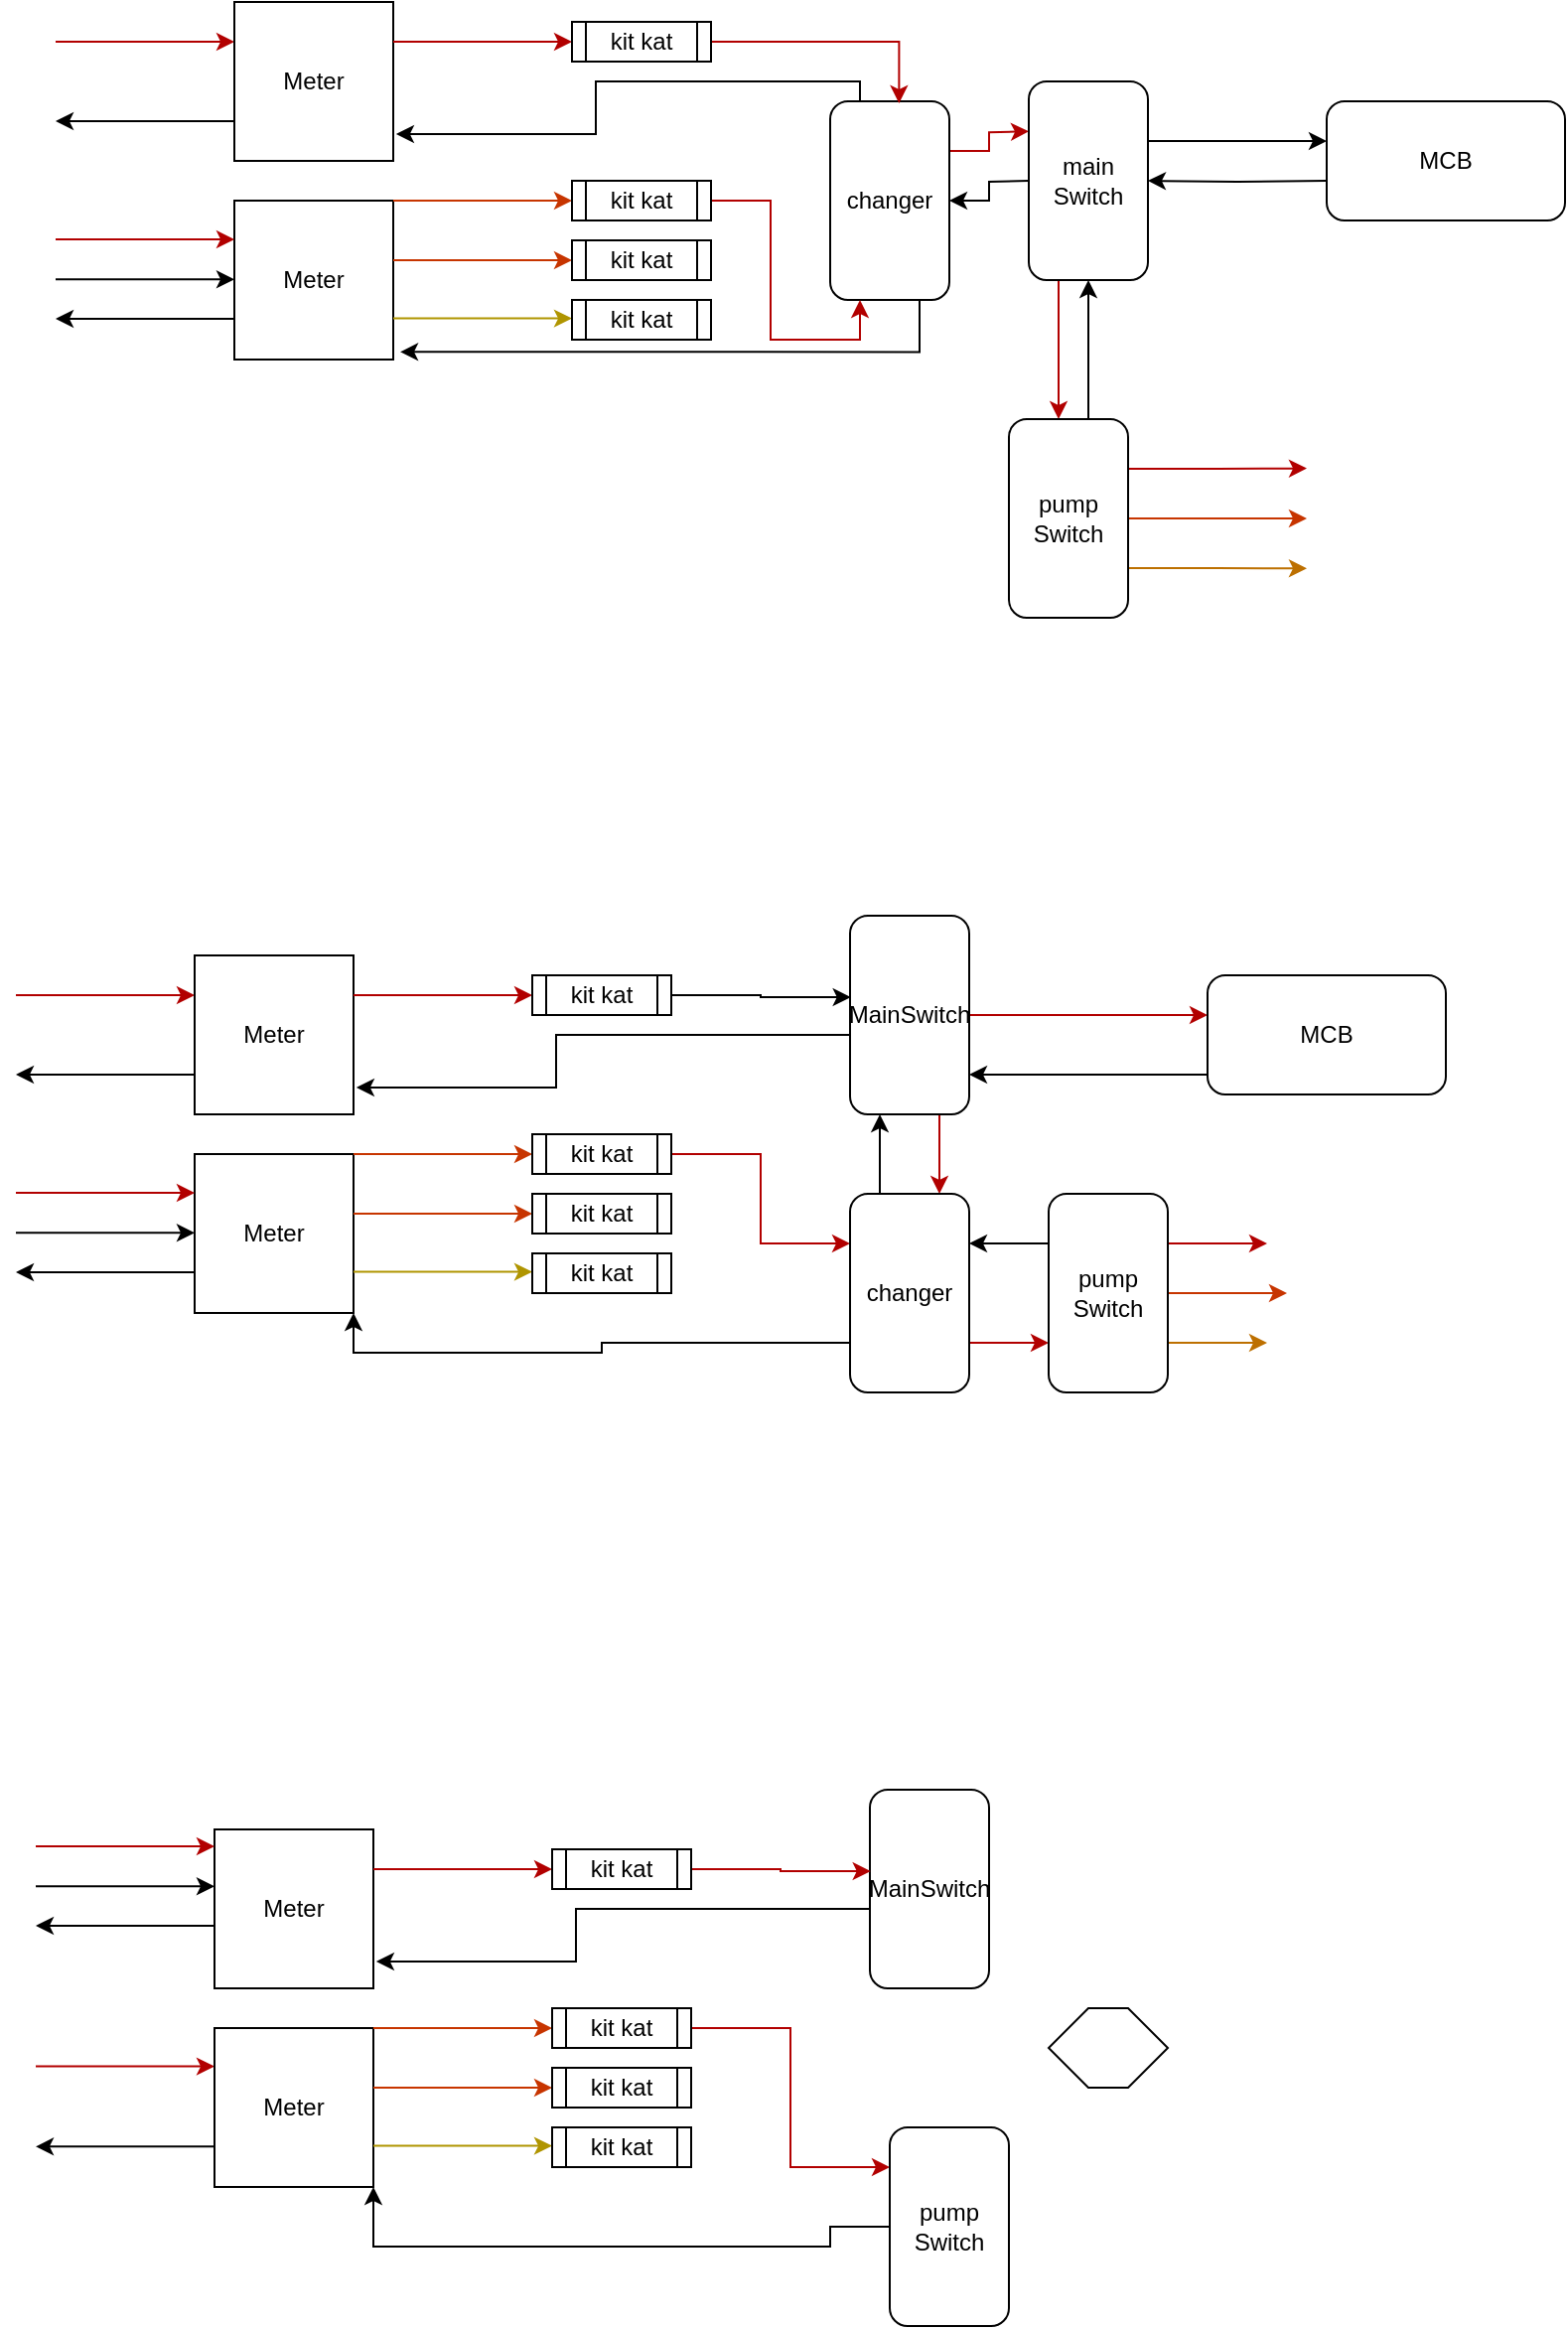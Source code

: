 <mxfile version="14.7.10" type="github">
  <diagram id="tEwjiB7kQ2oCe1XIUxjq" name="Page-1">
    <mxGraphModel dx="981" dy="519" grid="1" gridSize="10" guides="1" tooltips="1" connect="1" arrows="1" fold="1" page="1" pageScale="1" pageWidth="827" pageHeight="1169" math="0" shadow="0">
      <root>
        <mxCell id="0" />
        <mxCell id="1" parent="0" />
        <mxCell id="59ImfeG7UWyl2Eb4sFpq-1" value="" style="endArrow=classic;html=1;fillColor=#e51400;strokeColor=#B20000;" edge="1" parent="1">
          <mxGeometry width="50" height="50" relative="1" as="geometry">
            <mxPoint x="40" y="160" as="sourcePoint" />
            <mxPoint x="130" y="160" as="targetPoint" />
          </mxGeometry>
        </mxCell>
        <mxCell id="59ImfeG7UWyl2Eb4sFpq-2" value="" style="endArrow=classic;html=1;" edge="1" parent="1">
          <mxGeometry width="50" height="50" relative="1" as="geometry">
            <mxPoint x="130" y="200" as="sourcePoint" />
            <mxPoint x="40" y="200" as="targetPoint" />
          </mxGeometry>
        </mxCell>
        <mxCell id="59ImfeG7UWyl2Eb4sFpq-3" value="Meter" style="whiteSpace=wrap;html=1;aspect=fixed;" vertex="1" parent="1">
          <mxGeometry x="130" y="240" width="80" height="80" as="geometry" />
        </mxCell>
        <mxCell id="59ImfeG7UWyl2Eb4sFpq-4" value="Meter" style="whiteSpace=wrap;html=1;aspect=fixed;" vertex="1" parent="1">
          <mxGeometry x="130" y="140" width="80" height="80" as="geometry" />
        </mxCell>
        <mxCell id="59ImfeG7UWyl2Eb4sFpq-5" value="" style="endArrow=classic;html=1;fillColor=#e51400;strokeColor=#B20000;" edge="1" parent="1">
          <mxGeometry width="50" height="50" relative="1" as="geometry">
            <mxPoint x="40" y="259.5" as="sourcePoint" />
            <mxPoint x="130" y="259.5" as="targetPoint" />
          </mxGeometry>
        </mxCell>
        <mxCell id="59ImfeG7UWyl2Eb4sFpq-6" value="" style="endArrow=classic;html=1;" edge="1" parent="1">
          <mxGeometry width="50" height="50" relative="1" as="geometry">
            <mxPoint x="130" y="299.5" as="sourcePoint" />
            <mxPoint x="40" y="299.5" as="targetPoint" />
          </mxGeometry>
        </mxCell>
        <mxCell id="59ImfeG7UWyl2Eb4sFpq-7" value="" style="endArrow=classic;html=1;fillColor=#e51400;strokeColor=#B20000;" edge="1" parent="1">
          <mxGeometry width="50" height="50" relative="1" as="geometry">
            <mxPoint x="210" y="160" as="sourcePoint" />
            <mxPoint x="300" y="160" as="targetPoint" />
          </mxGeometry>
        </mxCell>
        <mxCell id="59ImfeG7UWyl2Eb4sFpq-10" value="" style="endArrow=classic;html=1;fillColor=#fa6800;strokeColor=#C73500;" edge="1" parent="1">
          <mxGeometry width="50" height="50" relative="1" as="geometry">
            <mxPoint x="210" y="270" as="sourcePoint" />
            <mxPoint x="300" y="270" as="targetPoint" />
          </mxGeometry>
        </mxCell>
        <mxCell id="59ImfeG7UWyl2Eb4sFpq-11" value="" style="endArrow=classic;html=1;fillColor=#e3c800;strokeColor=#B09500;" edge="1" parent="1">
          <mxGeometry width="50" height="50" relative="1" as="geometry">
            <mxPoint x="210" y="299.31" as="sourcePoint" />
            <mxPoint x="300" y="299.31" as="targetPoint" />
          </mxGeometry>
        </mxCell>
        <mxCell id="59ImfeG7UWyl2Eb4sFpq-30" value="" style="endArrow=classic;html=1;fillColor=#fa6800;strokeColor=#C73500;" edge="1" parent="1">
          <mxGeometry width="50" height="50" relative="1" as="geometry">
            <mxPoint x="210" y="240" as="sourcePoint" />
            <mxPoint x="300" y="240" as="targetPoint" />
          </mxGeometry>
        </mxCell>
        <mxCell id="59ImfeG7UWyl2Eb4sFpq-52" style="edgeStyle=orthogonalEdgeStyle;rounded=0;orthogonalLoop=1;jettySize=auto;html=1;exitX=0.75;exitY=1;exitDx=0;exitDy=0;entryX=1.044;entryY=0.952;entryDx=0;entryDy=0;entryPerimeter=0;" edge="1" parent="1" source="59ImfeG7UWyl2Eb4sFpq-34" target="59ImfeG7UWyl2Eb4sFpq-3">
          <mxGeometry relative="1" as="geometry" />
        </mxCell>
        <mxCell id="59ImfeG7UWyl2Eb4sFpq-53" style="edgeStyle=orthogonalEdgeStyle;rounded=0;orthogonalLoop=1;jettySize=auto;html=1;exitX=0.25;exitY=0;exitDx=0;exitDy=0;entryX=1.018;entryY=0.831;entryDx=0;entryDy=0;entryPerimeter=0;" edge="1" parent="1" source="59ImfeG7UWyl2Eb4sFpq-34" target="59ImfeG7UWyl2Eb4sFpq-4">
          <mxGeometry relative="1" as="geometry">
            <Array as="points">
              <mxPoint x="312" y="180" />
              <mxPoint x="312" y="207" />
            </Array>
          </mxGeometry>
        </mxCell>
        <mxCell id="59ImfeG7UWyl2Eb4sFpq-55" style="edgeStyle=orthogonalEdgeStyle;rounded=0;orthogonalLoop=1;jettySize=auto;html=1;exitX=1;exitY=0.25;exitDx=0;exitDy=0;fillColor=#e51400;strokeColor=#B20000;" edge="1" parent="1" source="59ImfeG7UWyl2Eb4sFpq-34">
          <mxGeometry relative="1" as="geometry">
            <mxPoint x="530" y="205.138" as="targetPoint" />
          </mxGeometry>
        </mxCell>
        <mxCell id="59ImfeG7UWyl2Eb4sFpq-56" style="edgeStyle=orthogonalEdgeStyle;rounded=0;orthogonalLoop=1;jettySize=auto;html=1;" edge="1" parent="1" target="59ImfeG7UWyl2Eb4sFpq-34">
          <mxGeometry relative="1" as="geometry">
            <mxPoint x="530" y="230" as="sourcePoint" />
          </mxGeometry>
        </mxCell>
        <mxCell id="59ImfeG7UWyl2Eb4sFpq-34" value="changer" style="rounded=1;whiteSpace=wrap;html=1;" vertex="1" parent="1">
          <mxGeometry x="430" y="190" width="60" height="100" as="geometry" />
        </mxCell>
        <mxCell id="59ImfeG7UWyl2Eb4sFpq-43" value="" style="endArrow=classic;html=1;" edge="1" parent="1">
          <mxGeometry width="50" height="50" relative="1" as="geometry">
            <mxPoint x="40.0" y="279.66" as="sourcePoint" />
            <mxPoint x="130" y="279.66" as="targetPoint" />
          </mxGeometry>
        </mxCell>
        <mxCell id="59ImfeG7UWyl2Eb4sFpq-50" style="edgeStyle=orthogonalEdgeStyle;rounded=0;orthogonalLoop=1;jettySize=auto;html=1;exitX=1;exitY=0.5;exitDx=0;exitDy=0;entryX=0.25;entryY=1;entryDx=0;entryDy=0;fillColor=#e51400;strokeColor=#B20000;" edge="1" parent="1" source="59ImfeG7UWyl2Eb4sFpq-44" target="59ImfeG7UWyl2Eb4sFpq-34">
          <mxGeometry relative="1" as="geometry" />
        </mxCell>
        <mxCell id="59ImfeG7UWyl2Eb4sFpq-44" value="kit kat" style="shape=process;whiteSpace=wrap;html=1;backgroundOutline=1;" vertex="1" parent="1">
          <mxGeometry x="300" y="230" width="70" height="20" as="geometry" />
        </mxCell>
        <mxCell id="59ImfeG7UWyl2Eb4sFpq-54" style="edgeStyle=orthogonalEdgeStyle;rounded=0;orthogonalLoop=1;jettySize=auto;html=1;exitX=1;exitY=0.5;exitDx=0;exitDy=0;entryX=0.578;entryY=0.01;entryDx=0;entryDy=0;entryPerimeter=0;fillColor=#e51400;strokeColor=#B20000;" edge="1" parent="1" source="59ImfeG7UWyl2Eb4sFpq-45" target="59ImfeG7UWyl2Eb4sFpq-34">
          <mxGeometry relative="1" as="geometry" />
        </mxCell>
        <mxCell id="59ImfeG7UWyl2Eb4sFpq-45" value="kit kat" style="shape=process;whiteSpace=wrap;html=1;backgroundOutline=1;" vertex="1" parent="1">
          <mxGeometry x="300" y="150" width="70" height="20" as="geometry" />
        </mxCell>
        <mxCell id="59ImfeG7UWyl2Eb4sFpq-46" value="kit kat" style="shape=process;whiteSpace=wrap;html=1;backgroundOutline=1;" vertex="1" parent="1">
          <mxGeometry x="300" y="290" width="70" height="20" as="geometry" />
        </mxCell>
        <mxCell id="59ImfeG7UWyl2Eb4sFpq-48" value="kit kat" style="shape=process;whiteSpace=wrap;html=1;backgroundOutline=1;" vertex="1" parent="1">
          <mxGeometry x="300" y="260" width="70" height="20" as="geometry" />
        </mxCell>
        <mxCell id="59ImfeG7UWyl2Eb4sFpq-58" style="edgeStyle=orthogonalEdgeStyle;rounded=0;orthogonalLoop=1;jettySize=auto;html=1;" edge="1" parent="1" source="59ImfeG7UWyl2Eb4sFpq-57">
          <mxGeometry relative="1" as="geometry">
            <mxPoint x="680" y="210" as="targetPoint" />
            <Array as="points">
              <mxPoint x="650" y="210" />
              <mxPoint x="650" y="210" />
            </Array>
          </mxGeometry>
        </mxCell>
        <mxCell id="59ImfeG7UWyl2Eb4sFpq-59" style="edgeStyle=orthogonalEdgeStyle;rounded=0;orthogonalLoop=1;jettySize=auto;html=1;" edge="1" parent="1" target="59ImfeG7UWyl2Eb4sFpq-57">
          <mxGeometry relative="1" as="geometry">
            <mxPoint x="680" y="230" as="sourcePoint" />
          </mxGeometry>
        </mxCell>
        <mxCell id="59ImfeG7UWyl2Eb4sFpq-60" style="edgeStyle=orthogonalEdgeStyle;rounded=0;orthogonalLoop=1;jettySize=auto;html=1;exitX=0.25;exitY=1;exitDx=0;exitDy=0;fillColor=#e51400;strokeColor=#B20000;" edge="1" parent="1" source="59ImfeG7UWyl2Eb4sFpq-57">
          <mxGeometry relative="1" as="geometry">
            <mxPoint x="545" y="350" as="targetPoint" />
          </mxGeometry>
        </mxCell>
        <mxCell id="59ImfeG7UWyl2Eb4sFpq-61" style="edgeStyle=orthogonalEdgeStyle;rounded=0;orthogonalLoop=1;jettySize=auto;html=1;" edge="1" parent="1" target="59ImfeG7UWyl2Eb4sFpq-57">
          <mxGeometry relative="1" as="geometry">
            <mxPoint x="560" y="350" as="sourcePoint" />
            <Array as="points">
              <mxPoint x="560" y="320" />
              <mxPoint x="560" y="320" />
            </Array>
          </mxGeometry>
        </mxCell>
        <mxCell id="59ImfeG7UWyl2Eb4sFpq-57" value="main Switch" style="rounded=1;whiteSpace=wrap;html=1;" vertex="1" parent="1">
          <mxGeometry x="530" y="180" width="60" height="100" as="geometry" />
        </mxCell>
        <mxCell id="59ImfeG7UWyl2Eb4sFpq-64" style="edgeStyle=orthogonalEdgeStyle;rounded=0;orthogonalLoop=1;jettySize=auto;html=1;exitX=1;exitY=0.25;exitDx=0;exitDy=0;fillColor=#e51400;strokeColor=#B20000;" edge="1" parent="1" source="59ImfeG7UWyl2Eb4sFpq-62">
          <mxGeometry relative="1" as="geometry">
            <mxPoint x="670" y="374.793" as="targetPoint" />
          </mxGeometry>
        </mxCell>
        <mxCell id="59ImfeG7UWyl2Eb4sFpq-65" style="edgeStyle=orthogonalEdgeStyle;rounded=0;orthogonalLoop=1;jettySize=auto;html=1;fillColor=#fa6800;strokeColor=#C73500;" edge="1" parent="1" source="59ImfeG7UWyl2Eb4sFpq-62">
          <mxGeometry relative="1" as="geometry">
            <mxPoint x="670" y="400" as="targetPoint" />
          </mxGeometry>
        </mxCell>
        <mxCell id="59ImfeG7UWyl2Eb4sFpq-66" style="edgeStyle=orthogonalEdgeStyle;rounded=0;orthogonalLoop=1;jettySize=auto;html=1;exitX=1;exitY=0.75;exitDx=0;exitDy=0;fillColor=#f0a30a;strokeColor=#BD7000;" edge="1" parent="1" source="59ImfeG7UWyl2Eb4sFpq-62">
          <mxGeometry relative="1" as="geometry">
            <mxPoint x="670" y="425.138" as="targetPoint" />
          </mxGeometry>
        </mxCell>
        <mxCell id="59ImfeG7UWyl2Eb4sFpq-62" value="pump Switch" style="rounded=1;whiteSpace=wrap;html=1;" vertex="1" parent="1">
          <mxGeometry x="520" y="350" width="60" height="100" as="geometry" />
        </mxCell>
        <mxCell id="59ImfeG7UWyl2Eb4sFpq-63" value="MCB" style="rounded=1;whiteSpace=wrap;html=1;" vertex="1" parent="1">
          <mxGeometry x="680" y="190" width="120" height="60" as="geometry" />
        </mxCell>
        <mxCell id="59ImfeG7UWyl2Eb4sFpq-68" value="" style="endArrow=classic;html=1;fillColor=#e51400;strokeColor=#B20000;" edge="1" parent="1">
          <mxGeometry width="50" height="50" relative="1" as="geometry">
            <mxPoint x="20.0" y="640" as="sourcePoint" />
            <mxPoint x="110" y="640" as="targetPoint" />
          </mxGeometry>
        </mxCell>
        <mxCell id="59ImfeG7UWyl2Eb4sFpq-69" value="" style="endArrow=classic;html=1;" edge="1" parent="1">
          <mxGeometry width="50" height="50" relative="1" as="geometry">
            <mxPoint x="110" y="680" as="sourcePoint" />
            <mxPoint x="20.0" y="680" as="targetPoint" />
          </mxGeometry>
        </mxCell>
        <mxCell id="59ImfeG7UWyl2Eb4sFpq-109" style="edgeStyle=orthogonalEdgeStyle;rounded=0;orthogonalLoop=1;jettySize=auto;html=1;exitX=0;exitY=0.75;exitDx=0;exitDy=0;entryX=1;entryY=1;entryDx=0;entryDy=0;" edge="1" parent="1" source="59ImfeG7UWyl2Eb4sFpq-94" target="59ImfeG7UWyl2Eb4sFpq-70">
          <mxGeometry relative="1" as="geometry" />
        </mxCell>
        <mxCell id="59ImfeG7UWyl2Eb4sFpq-70" value="Meter" style="whiteSpace=wrap;html=1;aspect=fixed;" vertex="1" parent="1">
          <mxGeometry x="110" y="720" width="80" height="80" as="geometry" />
        </mxCell>
        <mxCell id="59ImfeG7UWyl2Eb4sFpq-71" value="Meter" style="whiteSpace=wrap;html=1;aspect=fixed;" vertex="1" parent="1">
          <mxGeometry x="110" y="620" width="80" height="80" as="geometry" />
        </mxCell>
        <mxCell id="59ImfeG7UWyl2Eb4sFpq-72" value="" style="endArrow=classic;html=1;fillColor=#e51400;strokeColor=#B20000;" edge="1" parent="1">
          <mxGeometry width="50" height="50" relative="1" as="geometry">
            <mxPoint x="20.0" y="739.5" as="sourcePoint" />
            <mxPoint x="110" y="739.5" as="targetPoint" />
          </mxGeometry>
        </mxCell>
        <mxCell id="59ImfeG7UWyl2Eb4sFpq-73" value="" style="endArrow=classic;html=1;" edge="1" parent="1">
          <mxGeometry width="50" height="50" relative="1" as="geometry">
            <mxPoint x="110" y="779.5" as="sourcePoint" />
            <mxPoint x="20.0" y="779.5" as="targetPoint" />
          </mxGeometry>
        </mxCell>
        <mxCell id="59ImfeG7UWyl2Eb4sFpq-74" value="" style="endArrow=classic;html=1;fillColor=#e51400;strokeColor=#B20000;" edge="1" parent="1">
          <mxGeometry width="50" height="50" relative="1" as="geometry">
            <mxPoint x="190" y="640" as="sourcePoint" />
            <mxPoint x="280" y="640" as="targetPoint" />
          </mxGeometry>
        </mxCell>
        <mxCell id="59ImfeG7UWyl2Eb4sFpq-75" value="" style="endArrow=classic;html=1;fillColor=#fa6800;strokeColor=#C73500;" edge="1" parent="1">
          <mxGeometry width="50" height="50" relative="1" as="geometry">
            <mxPoint x="190" y="750" as="sourcePoint" />
            <mxPoint x="280" y="750" as="targetPoint" />
          </mxGeometry>
        </mxCell>
        <mxCell id="59ImfeG7UWyl2Eb4sFpq-76" value="" style="endArrow=classic;html=1;fillColor=#e3c800;strokeColor=#B09500;" edge="1" parent="1">
          <mxGeometry width="50" height="50" relative="1" as="geometry">
            <mxPoint x="190" y="779.31" as="sourcePoint" />
            <mxPoint x="280" y="779.31" as="targetPoint" />
          </mxGeometry>
        </mxCell>
        <mxCell id="59ImfeG7UWyl2Eb4sFpq-77" value="" style="endArrow=classic;html=1;fillColor=#fa6800;strokeColor=#C73500;" edge="1" parent="1">
          <mxGeometry width="50" height="50" relative="1" as="geometry">
            <mxPoint x="190" y="720" as="sourcePoint" />
            <mxPoint x="280" y="720" as="targetPoint" />
          </mxGeometry>
        </mxCell>
        <mxCell id="59ImfeG7UWyl2Eb4sFpq-79" style="edgeStyle=orthogonalEdgeStyle;rounded=0;orthogonalLoop=1;jettySize=auto;html=1;exitX=0.25;exitY=0;exitDx=0;exitDy=0;entryX=1.018;entryY=0.831;entryDx=0;entryDy=0;entryPerimeter=0;" edge="1" parent="1" source="59ImfeG7UWyl2Eb4sFpq-82" target="59ImfeG7UWyl2Eb4sFpq-71">
          <mxGeometry relative="1" as="geometry">
            <Array as="points">
              <mxPoint x="292" y="660" />
              <mxPoint x="292" y="687" />
            </Array>
          </mxGeometry>
        </mxCell>
        <mxCell id="59ImfeG7UWyl2Eb4sFpq-102" style="edgeStyle=orthogonalEdgeStyle;rounded=0;orthogonalLoop=1;jettySize=auto;html=1;fillColor=#e51400;strokeColor=#B20000;" edge="1" parent="1" source="59ImfeG7UWyl2Eb4sFpq-82" target="59ImfeG7UWyl2Eb4sFpq-99">
          <mxGeometry relative="1" as="geometry">
            <Array as="points">
              <mxPoint x="590" y="650" />
              <mxPoint x="590" y="650" />
            </Array>
          </mxGeometry>
        </mxCell>
        <mxCell id="59ImfeG7UWyl2Eb4sFpq-104" style="edgeStyle=orthogonalEdgeStyle;rounded=0;orthogonalLoop=1;jettySize=auto;html=1;exitX=0.75;exitY=1;exitDx=0;exitDy=0;entryX=0.75;entryY=0;entryDx=0;entryDy=0;fillColor=#e51400;strokeColor=#B20000;" edge="1" parent="1" source="59ImfeG7UWyl2Eb4sFpq-82" target="59ImfeG7UWyl2Eb4sFpq-94">
          <mxGeometry relative="1" as="geometry" />
        </mxCell>
        <mxCell id="59ImfeG7UWyl2Eb4sFpq-82" value="MainSwitch" style="rounded=1;whiteSpace=wrap;html=1;" vertex="1" parent="1">
          <mxGeometry x="440" y="600" width="60" height="100" as="geometry" />
        </mxCell>
        <mxCell id="59ImfeG7UWyl2Eb4sFpq-83" value="" style="endArrow=classic;html=1;" edge="1" parent="1">
          <mxGeometry width="50" height="50" relative="1" as="geometry">
            <mxPoint x="20.0" y="759.66" as="sourcePoint" />
            <mxPoint x="110" y="759.66" as="targetPoint" />
          </mxGeometry>
        </mxCell>
        <mxCell id="59ImfeG7UWyl2Eb4sFpq-108" style="edgeStyle=orthogonalEdgeStyle;rounded=0;orthogonalLoop=1;jettySize=auto;html=1;entryX=0;entryY=0.25;entryDx=0;entryDy=0;fillColor=#e51400;strokeColor=#B20000;" edge="1" parent="1" source="59ImfeG7UWyl2Eb4sFpq-85" target="59ImfeG7UWyl2Eb4sFpq-94">
          <mxGeometry relative="1" as="geometry" />
        </mxCell>
        <mxCell id="59ImfeG7UWyl2Eb4sFpq-85" value="kit kat" style="shape=process;whiteSpace=wrap;html=1;backgroundOutline=1;" vertex="1" parent="1">
          <mxGeometry x="280" y="710" width="70" height="20" as="geometry" />
        </mxCell>
        <mxCell id="59ImfeG7UWyl2Eb4sFpq-101" style="edgeStyle=orthogonalEdgeStyle;rounded=0;orthogonalLoop=1;jettySize=auto;html=1;entryX=0.006;entryY=0.41;entryDx=0;entryDy=0;entryPerimeter=0;" edge="1" parent="1" source="59ImfeG7UWyl2Eb4sFpq-87" target="59ImfeG7UWyl2Eb4sFpq-82">
          <mxGeometry relative="1" as="geometry" />
        </mxCell>
        <mxCell id="59ImfeG7UWyl2Eb4sFpq-87" value="kit kat" style="shape=process;whiteSpace=wrap;html=1;backgroundOutline=1;" vertex="1" parent="1">
          <mxGeometry x="280" y="630" width="70" height="20" as="geometry" />
        </mxCell>
        <mxCell id="59ImfeG7UWyl2Eb4sFpq-88" value="kit kat" style="shape=process;whiteSpace=wrap;html=1;backgroundOutline=1;" vertex="1" parent="1">
          <mxGeometry x="280" y="770" width="70" height="20" as="geometry" />
        </mxCell>
        <mxCell id="59ImfeG7UWyl2Eb4sFpq-89" value="kit kat" style="shape=process;whiteSpace=wrap;html=1;backgroundOutline=1;" vertex="1" parent="1">
          <mxGeometry x="280" y="740" width="70" height="20" as="geometry" />
        </mxCell>
        <mxCell id="59ImfeG7UWyl2Eb4sFpq-105" style="edgeStyle=orthogonalEdgeStyle;rounded=0;orthogonalLoop=1;jettySize=auto;html=1;exitX=0.25;exitY=0;exitDx=0;exitDy=0;entryX=0.25;entryY=1;entryDx=0;entryDy=0;" edge="1" parent="1" source="59ImfeG7UWyl2Eb4sFpq-94" target="59ImfeG7UWyl2Eb4sFpq-82">
          <mxGeometry relative="1" as="geometry" />
        </mxCell>
        <mxCell id="59ImfeG7UWyl2Eb4sFpq-107" style="edgeStyle=orthogonalEdgeStyle;rounded=0;orthogonalLoop=1;jettySize=auto;html=1;exitX=1;exitY=0.75;exitDx=0;exitDy=0;entryX=0;entryY=0.75;entryDx=0;entryDy=0;fillColor=#e51400;strokeColor=#B20000;" edge="1" parent="1" source="59ImfeG7UWyl2Eb4sFpq-94" target="59ImfeG7UWyl2Eb4sFpq-98">
          <mxGeometry relative="1" as="geometry" />
        </mxCell>
        <mxCell id="59ImfeG7UWyl2Eb4sFpq-94" value="changer" style="rounded=1;whiteSpace=wrap;html=1;" vertex="1" parent="1">
          <mxGeometry x="440" y="740" width="60" height="100" as="geometry" />
        </mxCell>
        <mxCell id="59ImfeG7UWyl2Eb4sFpq-95" style="edgeStyle=orthogonalEdgeStyle;rounded=0;orthogonalLoop=1;jettySize=auto;html=1;exitX=1;exitY=0.25;exitDx=0;exitDy=0;fillColor=#e51400;strokeColor=#B20000;" edge="1" parent="1" source="59ImfeG7UWyl2Eb4sFpq-98">
          <mxGeometry relative="1" as="geometry">
            <mxPoint x="650" y="765" as="targetPoint" />
          </mxGeometry>
        </mxCell>
        <mxCell id="59ImfeG7UWyl2Eb4sFpq-96" style="edgeStyle=orthogonalEdgeStyle;rounded=0;orthogonalLoop=1;jettySize=auto;html=1;fillColor=#fa6800;strokeColor=#C73500;" edge="1" parent="1" source="59ImfeG7UWyl2Eb4sFpq-98">
          <mxGeometry relative="1" as="geometry">
            <mxPoint x="660" y="790" as="targetPoint" />
          </mxGeometry>
        </mxCell>
        <mxCell id="59ImfeG7UWyl2Eb4sFpq-97" style="edgeStyle=orthogonalEdgeStyle;rounded=0;orthogonalLoop=1;jettySize=auto;html=1;exitX=1;exitY=0.75;exitDx=0;exitDy=0;fillColor=#f0a30a;strokeColor=#BD7000;" edge="1" parent="1" source="59ImfeG7UWyl2Eb4sFpq-98">
          <mxGeometry relative="1" as="geometry">
            <mxPoint x="650" y="815" as="targetPoint" />
          </mxGeometry>
        </mxCell>
        <mxCell id="59ImfeG7UWyl2Eb4sFpq-106" style="edgeStyle=orthogonalEdgeStyle;rounded=0;orthogonalLoop=1;jettySize=auto;html=1;exitX=0;exitY=0.25;exitDx=0;exitDy=0;entryX=1;entryY=0.25;entryDx=0;entryDy=0;" edge="1" parent="1" source="59ImfeG7UWyl2Eb4sFpq-98" target="59ImfeG7UWyl2Eb4sFpq-94">
          <mxGeometry relative="1" as="geometry" />
        </mxCell>
        <mxCell id="59ImfeG7UWyl2Eb4sFpq-98" value="pump Switch" style="rounded=1;whiteSpace=wrap;html=1;" vertex="1" parent="1">
          <mxGeometry x="540" y="740" width="60" height="100" as="geometry" />
        </mxCell>
        <mxCell id="59ImfeG7UWyl2Eb4sFpq-99" value="MCB" style="rounded=1;whiteSpace=wrap;html=1;" vertex="1" parent="1">
          <mxGeometry x="620" y="630" width="120" height="60" as="geometry" />
        </mxCell>
        <mxCell id="59ImfeG7UWyl2Eb4sFpq-103" style="edgeStyle=orthogonalEdgeStyle;rounded=0;orthogonalLoop=1;jettySize=auto;html=1;" edge="1" parent="1">
          <mxGeometry relative="1" as="geometry">
            <mxPoint x="620" y="680" as="sourcePoint" />
            <mxPoint x="500" y="680" as="targetPoint" />
          </mxGeometry>
        </mxCell>
        <mxCell id="59ImfeG7UWyl2Eb4sFpq-110" value="" style="endArrow=classic;html=1;fillColor=#e51400;strokeColor=#B20000;" edge="1" parent="1">
          <mxGeometry width="50" height="50" relative="1" as="geometry">
            <mxPoint x="30.0" y="1179.31" as="sourcePoint" />
            <mxPoint x="120" y="1179.31" as="targetPoint" />
          </mxGeometry>
        </mxCell>
        <mxCell id="59ImfeG7UWyl2Eb4sFpq-111" value="" style="endArrow=classic;html=1;" edge="1" parent="1">
          <mxGeometry width="50" height="50" relative="1" as="geometry">
            <mxPoint x="120" y="1219.66" as="sourcePoint" />
            <mxPoint x="30.0" y="1219.66" as="targetPoint" />
          </mxGeometry>
        </mxCell>
        <mxCell id="59ImfeG7UWyl2Eb4sFpq-113" value="Meter" style="whiteSpace=wrap;html=1;aspect=fixed;" vertex="1" parent="1">
          <mxGeometry x="120" y="1160" width="80" height="80" as="geometry" />
        </mxCell>
        <mxCell id="59ImfeG7UWyl2Eb4sFpq-114" value="Meter" style="whiteSpace=wrap;html=1;aspect=fixed;" vertex="1" parent="1">
          <mxGeometry x="120" y="1060" width="80" height="80" as="geometry" />
        </mxCell>
        <mxCell id="59ImfeG7UWyl2Eb4sFpq-115" value="" style="endArrow=classic;html=1;fillColor=#e51400;strokeColor=#B20000;" edge="1" parent="1">
          <mxGeometry width="50" height="50" relative="1" as="geometry">
            <mxPoint x="30.0" y="1068.5" as="sourcePoint" />
            <mxPoint x="120" y="1068.5" as="targetPoint" />
          </mxGeometry>
        </mxCell>
        <mxCell id="59ImfeG7UWyl2Eb4sFpq-116" value="" style="endArrow=classic;html=1;" edge="1" parent="1">
          <mxGeometry width="50" height="50" relative="1" as="geometry">
            <mxPoint x="120" y="1108.5" as="sourcePoint" />
            <mxPoint x="30.0" y="1108.5" as="targetPoint" />
          </mxGeometry>
        </mxCell>
        <mxCell id="59ImfeG7UWyl2Eb4sFpq-117" value="" style="endArrow=classic;html=1;fillColor=#e51400;strokeColor=#B20000;" edge="1" parent="1">
          <mxGeometry width="50" height="50" relative="1" as="geometry">
            <mxPoint x="200" y="1080" as="sourcePoint" />
            <mxPoint x="290" y="1080" as="targetPoint" />
          </mxGeometry>
        </mxCell>
        <mxCell id="59ImfeG7UWyl2Eb4sFpq-118" value="" style="endArrow=classic;html=1;fillColor=#fa6800;strokeColor=#C73500;" edge="1" parent="1">
          <mxGeometry width="50" height="50" relative="1" as="geometry">
            <mxPoint x="200" y="1190" as="sourcePoint" />
            <mxPoint x="290" y="1190" as="targetPoint" />
          </mxGeometry>
        </mxCell>
        <mxCell id="59ImfeG7UWyl2Eb4sFpq-119" value="" style="endArrow=classic;html=1;fillColor=#e3c800;strokeColor=#B09500;" edge="1" parent="1">
          <mxGeometry width="50" height="50" relative="1" as="geometry">
            <mxPoint x="200" y="1219.31" as="sourcePoint" />
            <mxPoint x="290" y="1219.31" as="targetPoint" />
          </mxGeometry>
        </mxCell>
        <mxCell id="59ImfeG7UWyl2Eb4sFpq-120" value="" style="endArrow=classic;html=1;fillColor=#fa6800;strokeColor=#C73500;" edge="1" parent="1">
          <mxGeometry width="50" height="50" relative="1" as="geometry">
            <mxPoint x="200" y="1160" as="sourcePoint" />
            <mxPoint x="290" y="1160" as="targetPoint" />
          </mxGeometry>
        </mxCell>
        <mxCell id="59ImfeG7UWyl2Eb4sFpq-121" style="edgeStyle=orthogonalEdgeStyle;rounded=0;orthogonalLoop=1;jettySize=auto;html=1;exitX=0.25;exitY=0;exitDx=0;exitDy=0;entryX=1.018;entryY=0.831;entryDx=0;entryDy=0;entryPerimeter=0;" edge="1" parent="1" source="59ImfeG7UWyl2Eb4sFpq-124" target="59ImfeG7UWyl2Eb4sFpq-114">
          <mxGeometry relative="1" as="geometry">
            <Array as="points">
              <mxPoint x="302" y="1100" />
              <mxPoint x="302" y="1127" />
            </Array>
          </mxGeometry>
        </mxCell>
        <mxCell id="59ImfeG7UWyl2Eb4sFpq-124" value="MainSwitch" style="rounded=1;whiteSpace=wrap;html=1;" vertex="1" parent="1">
          <mxGeometry x="450" y="1040" width="60" height="100" as="geometry" />
        </mxCell>
        <mxCell id="59ImfeG7UWyl2Eb4sFpq-125" value="" style="endArrow=classic;html=1;" edge="1" parent="1">
          <mxGeometry width="50" height="50" relative="1" as="geometry">
            <mxPoint x="30.0" y="1088.66" as="sourcePoint" />
            <mxPoint x="120" y="1088.66" as="targetPoint" />
          </mxGeometry>
        </mxCell>
        <mxCell id="59ImfeG7UWyl2Eb4sFpq-146" style="edgeStyle=orthogonalEdgeStyle;rounded=0;orthogonalLoop=1;jettySize=auto;html=1;entryX=0;entryY=0.2;entryDx=0;entryDy=0;entryPerimeter=0;fillColor=#e51400;strokeColor=#B20000;" edge="1" parent="1" source="59ImfeG7UWyl2Eb4sFpq-127" target="59ImfeG7UWyl2Eb4sFpq-139">
          <mxGeometry relative="1" as="geometry" />
        </mxCell>
        <mxCell id="59ImfeG7UWyl2Eb4sFpq-127" value="kit kat" style="shape=process;whiteSpace=wrap;html=1;backgroundOutline=1;" vertex="1" parent="1">
          <mxGeometry x="290" y="1150" width="70" height="20" as="geometry" />
        </mxCell>
        <mxCell id="59ImfeG7UWyl2Eb4sFpq-128" style="edgeStyle=orthogonalEdgeStyle;rounded=0;orthogonalLoop=1;jettySize=auto;html=1;entryX=0.006;entryY=0.41;entryDx=0;entryDy=0;entryPerimeter=0;fillColor=#e51400;strokeColor=#B20000;" edge="1" parent="1" source="59ImfeG7UWyl2Eb4sFpq-129" target="59ImfeG7UWyl2Eb4sFpq-124">
          <mxGeometry relative="1" as="geometry" />
        </mxCell>
        <mxCell id="59ImfeG7UWyl2Eb4sFpq-129" value="kit kat" style="shape=process;whiteSpace=wrap;html=1;backgroundOutline=1;" vertex="1" parent="1">
          <mxGeometry x="290" y="1070" width="70" height="20" as="geometry" />
        </mxCell>
        <mxCell id="59ImfeG7UWyl2Eb4sFpq-130" value="kit kat" style="shape=process;whiteSpace=wrap;html=1;backgroundOutline=1;" vertex="1" parent="1">
          <mxGeometry x="290" y="1210" width="70" height="20" as="geometry" />
        </mxCell>
        <mxCell id="59ImfeG7UWyl2Eb4sFpq-131" value="kit kat" style="shape=process;whiteSpace=wrap;html=1;backgroundOutline=1;" vertex="1" parent="1">
          <mxGeometry x="290" y="1180" width="70" height="20" as="geometry" />
        </mxCell>
        <mxCell id="59ImfeG7UWyl2Eb4sFpq-145" style="edgeStyle=orthogonalEdgeStyle;rounded=0;orthogonalLoop=1;jettySize=auto;html=1;entryX=1;entryY=1;entryDx=0;entryDy=0;" edge="1" parent="1" source="59ImfeG7UWyl2Eb4sFpq-139" target="59ImfeG7UWyl2Eb4sFpq-113">
          <mxGeometry relative="1" as="geometry">
            <Array as="points">
              <mxPoint x="430" y="1260" />
              <mxPoint x="430" y="1270" />
              <mxPoint x="200" y="1270" />
            </Array>
          </mxGeometry>
        </mxCell>
        <mxCell id="59ImfeG7UWyl2Eb4sFpq-139" value="pump Switch" style="rounded=1;whiteSpace=wrap;html=1;" vertex="1" parent="1">
          <mxGeometry x="460" y="1210" width="60" height="100" as="geometry" />
        </mxCell>
        <mxCell id="59ImfeG7UWyl2Eb4sFpq-149" value="" style="shape=hexagon;perimeter=hexagonPerimeter2;whiteSpace=wrap;html=1;fixedSize=1;" vertex="1" parent="1">
          <mxGeometry x="540" y="1150" width="60" height="40" as="geometry" />
        </mxCell>
      </root>
    </mxGraphModel>
  </diagram>
</mxfile>
